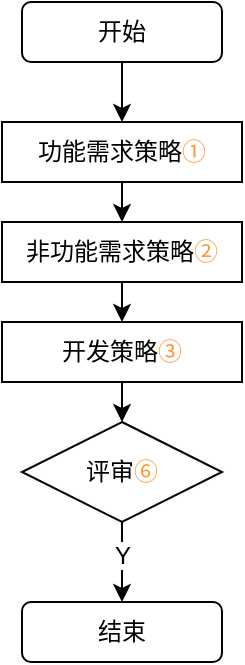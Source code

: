 <mxfile version="14.0.5" type="github">
  <diagram id="id88T-LIN462llc5GIbf" name="第 1 页">
    <mxGraphModel dx="923" dy="689" grid="1" gridSize="10" guides="1" tooltips="1" connect="1" arrows="1" fold="1" page="1" pageScale="1" pageWidth="827" pageHeight="1169" math="0" shadow="0">
      <root>
        <mxCell id="0" />
        <mxCell id="1" parent="0" />
        <mxCell id="QWOZkBYGQS6T4wAcZh-h-1" style="edgeStyle=orthogonalEdgeStyle;rounded=0;orthogonalLoop=1;jettySize=auto;html=1;exitX=0.5;exitY=1;exitDx=0;exitDy=0;" edge="1" parent="1" source="QWOZkBYGQS6T4wAcZh-h-2" target="QWOZkBYGQS6T4wAcZh-h-4">
          <mxGeometry relative="1" as="geometry" />
        </mxCell>
        <mxCell id="QWOZkBYGQS6T4wAcZh-h-2" value="开始" style="rounded=1;whiteSpace=wrap;html=1;" vertex="1" parent="1">
          <mxGeometry x="180" y="50" width="100" height="30" as="geometry" />
        </mxCell>
        <mxCell id="QWOZkBYGQS6T4wAcZh-h-3" style="edgeStyle=orthogonalEdgeStyle;rounded=0;orthogonalLoop=1;jettySize=auto;html=1;exitX=0.5;exitY=1;exitDx=0;exitDy=0;entryX=0.5;entryY=0;entryDx=0;entryDy=0;" edge="1" parent="1" source="QWOZkBYGQS6T4wAcZh-h-4" target="QWOZkBYGQS6T4wAcZh-h-6">
          <mxGeometry relative="1" as="geometry" />
        </mxCell>
        <mxCell id="QWOZkBYGQS6T4wAcZh-h-4" value="功能需求策略&lt;font color=&quot;#ff9933&quot;&gt;①&lt;/font&gt;" style="rounded=0;whiteSpace=wrap;html=1;" vertex="1" parent="1">
          <mxGeometry x="170" y="110" width="120" height="30" as="geometry" />
        </mxCell>
        <mxCell id="QWOZkBYGQS6T4wAcZh-h-5" style="edgeStyle=orthogonalEdgeStyle;rounded=0;orthogonalLoop=1;jettySize=auto;html=1;exitX=0.5;exitY=1;exitDx=0;exitDy=0;entryX=0.5;entryY=0;entryDx=0;entryDy=0;" edge="1" parent="1" source="QWOZkBYGQS6T4wAcZh-h-6" target="QWOZkBYGQS6T4wAcZh-h-8">
          <mxGeometry relative="1" as="geometry" />
        </mxCell>
        <mxCell id="QWOZkBYGQS6T4wAcZh-h-6" value="非功能需求策略&lt;font color=&quot;#ff9933&quot;&gt;②&lt;/font&gt;" style="rounded=0;whiteSpace=wrap;html=1;" vertex="1" parent="1">
          <mxGeometry x="170" y="160" width="120" height="30" as="geometry" />
        </mxCell>
        <mxCell id="QWOZkBYGQS6T4wAcZh-h-17" style="edgeStyle=orthogonalEdgeStyle;rounded=0;orthogonalLoop=1;jettySize=auto;html=1;exitX=0.5;exitY=1;exitDx=0;exitDy=0;entryX=0.5;entryY=0;entryDx=0;entryDy=0;" edge="1" parent="1" source="QWOZkBYGQS6T4wAcZh-h-8" target="QWOZkBYGQS6T4wAcZh-h-14">
          <mxGeometry relative="1" as="geometry" />
        </mxCell>
        <mxCell id="QWOZkBYGQS6T4wAcZh-h-8" value="开发策略&lt;font color=&quot;#ff9933&quot;&gt;③&lt;/font&gt;" style="rounded=0;whiteSpace=wrap;html=1;" vertex="1" parent="1">
          <mxGeometry x="170" y="210" width="120" height="30" as="geometry" />
        </mxCell>
        <mxCell id="QWOZkBYGQS6T4wAcZh-h-13" style="edgeStyle=orthogonalEdgeStyle;rounded=0;orthogonalLoop=1;jettySize=auto;html=1;exitX=0.5;exitY=1;exitDx=0;exitDy=0;entryX=0.5;entryY=0;entryDx=0;entryDy=0;" edge="1" parent="1" source="QWOZkBYGQS6T4wAcZh-h-14" target="QWOZkBYGQS6T4wAcZh-h-15">
          <mxGeometry relative="1" as="geometry" />
        </mxCell>
        <mxCell id="QWOZkBYGQS6T4wAcZh-h-14" value="评审&lt;span style=&quot;color: rgb(255 , 153 , 51)&quot;&gt;⑥&lt;/span&gt;" style="rhombus;whiteSpace=wrap;html=1;" vertex="1" parent="1">
          <mxGeometry x="180" y="260" width="100" height="50" as="geometry" />
        </mxCell>
        <mxCell id="QWOZkBYGQS6T4wAcZh-h-15" value="结束" style="rounded=1;whiteSpace=wrap;html=1;" vertex="1" parent="1">
          <mxGeometry x="180" y="350" width="100" height="30" as="geometry" />
        </mxCell>
        <mxCell id="QWOZkBYGQS6T4wAcZh-h-16" value="Y" style="whiteSpace=wrap;html=1;strokeColor=none;" vertex="1" parent="1">
          <mxGeometry x="221.5" y="320" width="17" height="14" as="geometry" />
        </mxCell>
      </root>
    </mxGraphModel>
  </diagram>
</mxfile>
